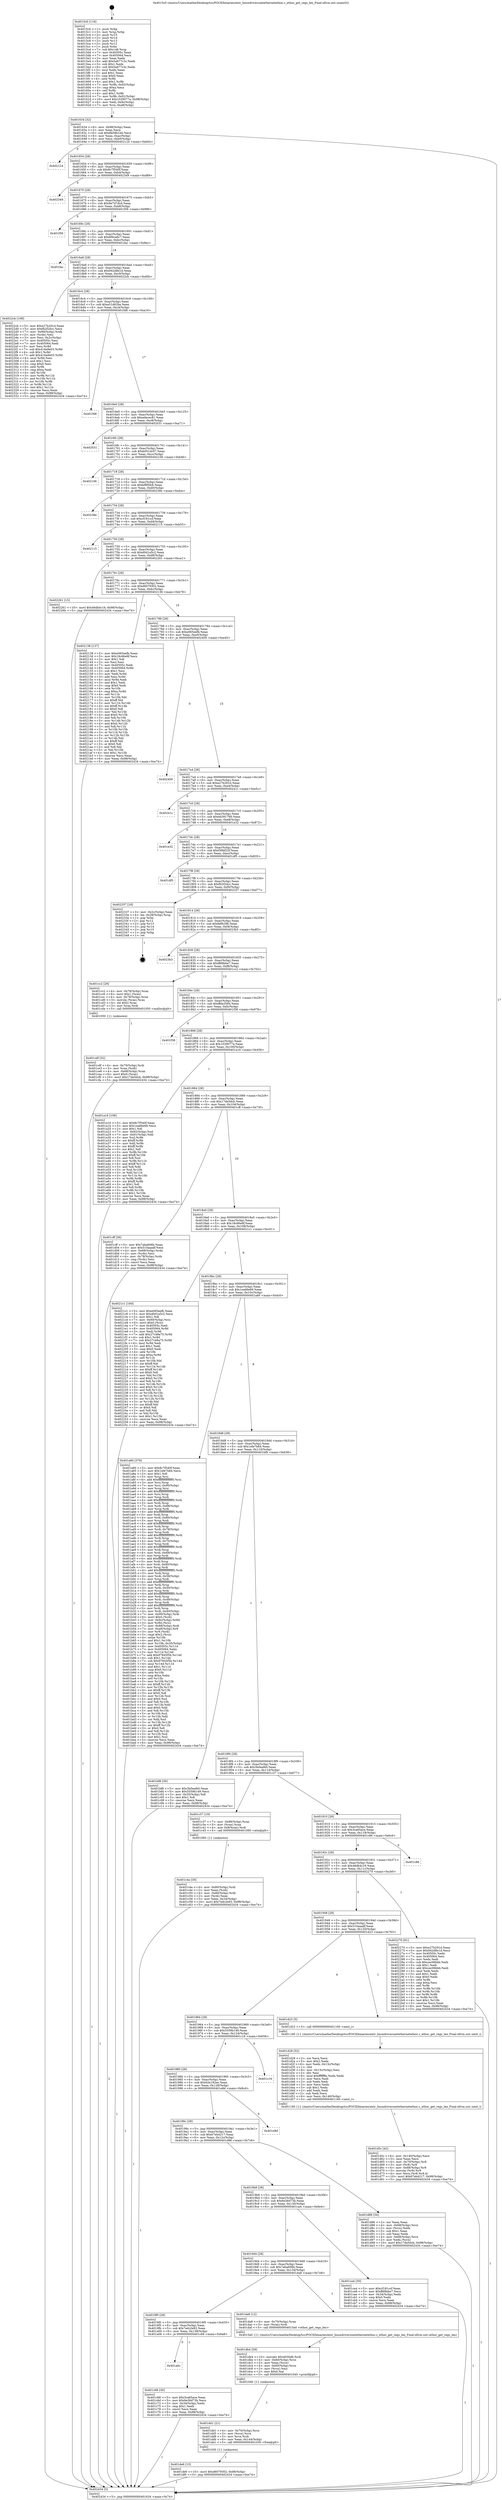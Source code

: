 digraph "0x4015c0" {
  label = "0x4015c0 (/mnt/c/Users/mathe/Desktop/tcc/POCII/binaries/extr_linuxdriversnetethernetethoc.c_ethoc_get_regs_len_Final-ollvm.out::main(0))"
  labelloc = "t"
  node[shape=record]

  Entry [label="",width=0.3,height=0.3,shape=circle,fillcolor=black,style=filled]
  "0x401634" [label="{
     0x401634 [32]\l
     | [instrs]\l
     &nbsp;&nbsp;0x401634 \<+6\>: mov -0x98(%rbp),%eax\l
     &nbsp;&nbsp;0x40163a \<+2\>: mov %eax,%ecx\l
     &nbsp;&nbsp;0x40163c \<+6\>: sub $0x8b58b1bb,%ecx\l
     &nbsp;&nbsp;0x401642 \<+6\>: mov %eax,-0xac(%rbp)\l
     &nbsp;&nbsp;0x401648 \<+6\>: mov %ecx,-0xb0(%rbp)\l
     &nbsp;&nbsp;0x40164e \<+6\>: je 0000000000402124 \<main+0xb64\>\l
  }"]
  "0x402124" [label="{
     0x402124\l
  }", style=dashed]
  "0x401654" [label="{
     0x401654 [28]\l
     | [instrs]\l
     &nbsp;&nbsp;0x401654 \<+5\>: jmp 0000000000401659 \<main+0x99\>\l
     &nbsp;&nbsp;0x401659 \<+6\>: mov -0xac(%rbp),%eax\l
     &nbsp;&nbsp;0x40165f \<+5\>: sub $0x8c7f540f,%eax\l
     &nbsp;&nbsp;0x401664 \<+6\>: mov %eax,-0xb4(%rbp)\l
     &nbsp;&nbsp;0x40166a \<+6\>: je 0000000000402349 \<main+0xd89\>\l
  }"]
  Exit [label="",width=0.3,height=0.3,shape=circle,fillcolor=black,style=filled,peripheries=2]
  "0x402349" [label="{
     0x402349\l
  }", style=dashed]
  "0x401670" [label="{
     0x401670 [28]\l
     | [instrs]\l
     &nbsp;&nbsp;0x401670 \<+5\>: jmp 0000000000401675 \<main+0xb5\>\l
     &nbsp;&nbsp;0x401675 \<+6\>: mov -0xac(%rbp),%eax\l
     &nbsp;&nbsp;0x40167b \<+5\>: sub $0x8e7d7dcd,%eax\l
     &nbsp;&nbsp;0x401680 \<+6\>: mov %eax,-0xb8(%rbp)\l
     &nbsp;&nbsp;0x401686 \<+6\>: je 0000000000401f56 \<main+0x996\>\l
  }"]
  "0x401de6" [label="{
     0x401de6 [15]\l
     | [instrs]\l
     &nbsp;&nbsp;0x401de6 \<+10\>: movl $0xd6079302,-0x98(%rbp)\l
     &nbsp;&nbsp;0x401df0 \<+5\>: jmp 0000000000402434 \<main+0xe74\>\l
  }"]
  "0x401f56" [label="{
     0x401f56\l
  }", style=dashed]
  "0x40168c" [label="{
     0x40168c [28]\l
     | [instrs]\l
     &nbsp;&nbsp;0x40168c \<+5\>: jmp 0000000000401691 \<main+0xd1\>\l
     &nbsp;&nbsp;0x401691 \<+6\>: mov -0xac(%rbp),%eax\l
     &nbsp;&nbsp;0x401697 \<+5\>: sub $0x8fdca6c7,%eax\l
     &nbsp;&nbsp;0x40169c \<+6\>: mov %eax,-0xbc(%rbp)\l
     &nbsp;&nbsp;0x4016a2 \<+6\>: je 0000000000401fac \<main+0x9ec\>\l
  }"]
  "0x401dd1" [label="{
     0x401dd1 [21]\l
     | [instrs]\l
     &nbsp;&nbsp;0x401dd1 \<+4\>: mov -0x70(%rbp),%rcx\l
     &nbsp;&nbsp;0x401dd5 \<+3\>: mov (%rcx),%rcx\l
     &nbsp;&nbsp;0x401dd8 \<+3\>: mov %rcx,%rdi\l
     &nbsp;&nbsp;0x401ddb \<+6\>: mov %eax,-0x144(%rbp)\l
     &nbsp;&nbsp;0x401de1 \<+5\>: call 0000000000401030 \<free@plt\>\l
     | [calls]\l
     &nbsp;&nbsp;0x401030 \{1\} (unknown)\l
  }"]
  "0x401fac" [label="{
     0x401fac\l
  }", style=dashed]
  "0x4016a8" [label="{
     0x4016a8 [28]\l
     | [instrs]\l
     &nbsp;&nbsp;0x4016a8 \<+5\>: jmp 00000000004016ad \<main+0xed\>\l
     &nbsp;&nbsp;0x4016ad \<+6\>: mov -0xac(%rbp),%eax\l
     &nbsp;&nbsp;0x4016b3 \<+5\>: sub $0x942d8e1d,%eax\l
     &nbsp;&nbsp;0x4016b8 \<+6\>: mov %eax,-0xc0(%rbp)\l
     &nbsp;&nbsp;0x4016be \<+6\>: je 00000000004022cb \<main+0xd0b\>\l
  }"]
  "0x401db4" [label="{
     0x401db4 [29]\l
     | [instrs]\l
     &nbsp;&nbsp;0x401db4 \<+10\>: movabs $0x4030d6,%rdi\l
     &nbsp;&nbsp;0x401dbe \<+4\>: mov -0x60(%rbp),%rcx\l
     &nbsp;&nbsp;0x401dc2 \<+2\>: mov %eax,(%rcx)\l
     &nbsp;&nbsp;0x401dc4 \<+4\>: mov -0x60(%rbp),%rcx\l
     &nbsp;&nbsp;0x401dc8 \<+2\>: mov (%rcx),%esi\l
     &nbsp;&nbsp;0x401dca \<+2\>: mov $0x0,%al\l
     &nbsp;&nbsp;0x401dcc \<+5\>: call 0000000000401040 \<printf@plt\>\l
     | [calls]\l
     &nbsp;&nbsp;0x401040 \{1\} (unknown)\l
  }"]
  "0x4022cb" [label="{
     0x4022cb [108]\l
     | [instrs]\l
     &nbsp;&nbsp;0x4022cb \<+5\>: mov $0xe27b291d,%eax\l
     &nbsp;&nbsp;0x4022d0 \<+5\>: mov $0xfb2f2dcc,%ecx\l
     &nbsp;&nbsp;0x4022d5 \<+7\>: mov -0x90(%rbp),%rdx\l
     &nbsp;&nbsp;0x4022dc \<+2\>: mov (%rdx),%esi\l
     &nbsp;&nbsp;0x4022de \<+3\>: mov %esi,-0x2c(%rbp)\l
     &nbsp;&nbsp;0x4022e1 \<+7\>: mov 0x40505c,%esi\l
     &nbsp;&nbsp;0x4022e8 \<+7\>: mov 0x405064,%edi\l
     &nbsp;&nbsp;0x4022ef \<+3\>: mov %esi,%r8d\l
     &nbsp;&nbsp;0x4022f2 \<+7\>: sub $0x416a9e03,%r8d\l
     &nbsp;&nbsp;0x4022f9 \<+4\>: sub $0x1,%r8d\l
     &nbsp;&nbsp;0x4022fd \<+7\>: add $0x416a9e03,%r8d\l
     &nbsp;&nbsp;0x402304 \<+4\>: imul %r8d,%esi\l
     &nbsp;&nbsp;0x402308 \<+3\>: and $0x1,%esi\l
     &nbsp;&nbsp;0x40230b \<+3\>: cmp $0x0,%esi\l
     &nbsp;&nbsp;0x40230e \<+4\>: sete %r9b\l
     &nbsp;&nbsp;0x402312 \<+3\>: cmp $0xa,%edi\l
     &nbsp;&nbsp;0x402315 \<+4\>: setl %r10b\l
     &nbsp;&nbsp;0x402319 \<+3\>: mov %r9b,%r11b\l
     &nbsp;&nbsp;0x40231c \<+3\>: and %r10b,%r11b\l
     &nbsp;&nbsp;0x40231f \<+3\>: xor %r10b,%r9b\l
     &nbsp;&nbsp;0x402322 \<+3\>: or %r9b,%r11b\l
     &nbsp;&nbsp;0x402325 \<+4\>: test $0x1,%r11b\l
     &nbsp;&nbsp;0x402329 \<+3\>: cmovne %ecx,%eax\l
     &nbsp;&nbsp;0x40232c \<+6\>: mov %eax,-0x98(%rbp)\l
     &nbsp;&nbsp;0x402332 \<+5\>: jmp 0000000000402434 \<main+0xe74\>\l
  }"]
  "0x4016c4" [label="{
     0x4016c4 [28]\l
     | [instrs]\l
     &nbsp;&nbsp;0x4016c4 \<+5\>: jmp 00000000004016c9 \<main+0x109\>\l
     &nbsp;&nbsp;0x4016c9 \<+6\>: mov -0xac(%rbp),%eax\l
     &nbsp;&nbsp;0x4016cf \<+5\>: sub $0xa51d62ba,%eax\l
     &nbsp;&nbsp;0x4016d4 \<+6\>: mov %eax,-0xc4(%rbp)\l
     &nbsp;&nbsp;0x4016da \<+6\>: je 0000000000401fd6 \<main+0xa16\>\l
  }"]
  "0x401d5c" [label="{
     0x401d5c [42]\l
     | [instrs]\l
     &nbsp;&nbsp;0x401d5c \<+6\>: mov -0x140(%rbp),%ecx\l
     &nbsp;&nbsp;0x401d62 \<+3\>: imul %eax,%ecx\l
     &nbsp;&nbsp;0x401d65 \<+4\>: mov -0x70(%rbp),%r8\l
     &nbsp;&nbsp;0x401d69 \<+3\>: mov (%r8),%r8\l
     &nbsp;&nbsp;0x401d6c \<+4\>: mov -0x68(%rbp),%r9\l
     &nbsp;&nbsp;0x401d70 \<+3\>: movslq (%r9),%r9\l
     &nbsp;&nbsp;0x401d73 \<+4\>: mov %ecx,(%r8,%r9,4)\l
     &nbsp;&nbsp;0x401d77 \<+10\>: movl $0x67eb4217,-0x98(%rbp)\l
     &nbsp;&nbsp;0x401d81 \<+5\>: jmp 0000000000402434 \<main+0xe74\>\l
  }"]
  "0x401fd6" [label="{
     0x401fd6\l
  }", style=dashed]
  "0x4016e0" [label="{
     0x4016e0 [28]\l
     | [instrs]\l
     &nbsp;&nbsp;0x4016e0 \<+5\>: jmp 00000000004016e5 \<main+0x125\>\l
     &nbsp;&nbsp;0x4016e5 \<+6\>: mov -0xac(%rbp),%eax\l
     &nbsp;&nbsp;0x4016eb \<+5\>: sub $0xadecec81,%eax\l
     &nbsp;&nbsp;0x4016f0 \<+6\>: mov %eax,-0xc8(%rbp)\l
     &nbsp;&nbsp;0x4016f6 \<+6\>: je 0000000000402031 \<main+0xa71\>\l
  }"]
  "0x401d28" [label="{
     0x401d28 [52]\l
     | [instrs]\l
     &nbsp;&nbsp;0x401d28 \<+2\>: xor %ecx,%ecx\l
     &nbsp;&nbsp;0x401d2a \<+5\>: mov $0x2,%edx\l
     &nbsp;&nbsp;0x401d2f \<+6\>: mov %edx,-0x13c(%rbp)\l
     &nbsp;&nbsp;0x401d35 \<+1\>: cltd\l
     &nbsp;&nbsp;0x401d36 \<+6\>: mov -0x13c(%rbp),%esi\l
     &nbsp;&nbsp;0x401d3c \<+2\>: idiv %esi\l
     &nbsp;&nbsp;0x401d3e \<+6\>: imul $0xfffffffe,%edx,%edx\l
     &nbsp;&nbsp;0x401d44 \<+2\>: mov %ecx,%edi\l
     &nbsp;&nbsp;0x401d46 \<+2\>: sub %edx,%edi\l
     &nbsp;&nbsp;0x401d48 \<+2\>: mov %ecx,%edx\l
     &nbsp;&nbsp;0x401d4a \<+3\>: sub $0x1,%edx\l
     &nbsp;&nbsp;0x401d4d \<+2\>: add %edx,%edi\l
     &nbsp;&nbsp;0x401d4f \<+2\>: sub %edi,%ecx\l
     &nbsp;&nbsp;0x401d51 \<+6\>: mov %ecx,-0x140(%rbp)\l
     &nbsp;&nbsp;0x401d57 \<+5\>: call 0000000000401160 \<next_i\>\l
     | [calls]\l
     &nbsp;&nbsp;0x401160 \{1\} (/mnt/c/Users/mathe/Desktop/tcc/POCII/binaries/extr_linuxdriversnetethernetethoc.c_ethoc_get_regs_len_Final-ollvm.out::next_i)\l
  }"]
  "0x402031" [label="{
     0x402031\l
  }", style=dashed]
  "0x4016fc" [label="{
     0x4016fc [28]\l
     | [instrs]\l
     &nbsp;&nbsp;0x4016fc \<+5\>: jmp 0000000000401701 \<main+0x141\>\l
     &nbsp;&nbsp;0x401701 \<+6\>: mov -0xac(%rbp),%eax\l
     &nbsp;&nbsp;0x401707 \<+5\>: sub $0xb051dc07,%eax\l
     &nbsp;&nbsp;0x40170c \<+6\>: mov %eax,-0xcc(%rbp)\l
     &nbsp;&nbsp;0x401712 \<+6\>: je 0000000000402106 \<main+0xb46\>\l
  }"]
  "0x401cdf" [label="{
     0x401cdf [32]\l
     | [instrs]\l
     &nbsp;&nbsp;0x401cdf \<+4\>: mov -0x70(%rbp),%rdi\l
     &nbsp;&nbsp;0x401ce3 \<+3\>: mov %rax,(%rdi)\l
     &nbsp;&nbsp;0x401ce6 \<+4\>: mov -0x68(%rbp),%rax\l
     &nbsp;&nbsp;0x401cea \<+6\>: movl $0x0,(%rax)\l
     &nbsp;&nbsp;0x401cf0 \<+10\>: movl $0x17de5dcb,-0x98(%rbp)\l
     &nbsp;&nbsp;0x401cfa \<+5\>: jmp 0000000000402434 \<main+0xe74\>\l
  }"]
  "0x402106" [label="{
     0x402106\l
  }", style=dashed]
  "0x401718" [label="{
     0x401718 [28]\l
     | [instrs]\l
     &nbsp;&nbsp;0x401718 \<+5\>: jmp 000000000040171d \<main+0x15d\>\l
     &nbsp;&nbsp;0x40171d \<+6\>: mov -0xac(%rbp),%eax\l
     &nbsp;&nbsp;0x401723 \<+5\>: sub $0xbf8f5fc6,%eax\l
     &nbsp;&nbsp;0x401728 \<+6\>: mov %eax,-0xd0(%rbp)\l
     &nbsp;&nbsp;0x40172e \<+6\>: je 000000000040238e \<main+0xdce\>\l
  }"]
  "0x401a0c" [label="{
     0x401a0c\l
  }", style=dashed]
  "0x40238e" [label="{
     0x40238e\l
  }", style=dashed]
  "0x401734" [label="{
     0x401734 [28]\l
     | [instrs]\l
     &nbsp;&nbsp;0x401734 \<+5\>: jmp 0000000000401739 \<main+0x179\>\l
     &nbsp;&nbsp;0x401739 \<+6\>: mov -0xac(%rbp),%eax\l
     &nbsp;&nbsp;0x40173f \<+5\>: sub $0xcf181ccf,%eax\l
     &nbsp;&nbsp;0x401744 \<+6\>: mov %eax,-0xd4(%rbp)\l
     &nbsp;&nbsp;0x40174a \<+6\>: je 0000000000402115 \<main+0xb55\>\l
  }"]
  "0x401c68" [label="{
     0x401c68 [30]\l
     | [instrs]\l
     &nbsp;&nbsp;0x401c68 \<+5\>: mov $0x3ca65ace,%eax\l
     &nbsp;&nbsp;0x401c6d \<+5\>: mov $0x6e36d73b,%ecx\l
     &nbsp;&nbsp;0x401c72 \<+3\>: mov -0x34(%rbp),%edx\l
     &nbsp;&nbsp;0x401c75 \<+3\>: cmp $0x1,%edx\l
     &nbsp;&nbsp;0x401c78 \<+3\>: cmovl %ecx,%eax\l
     &nbsp;&nbsp;0x401c7b \<+6\>: mov %eax,-0x98(%rbp)\l
     &nbsp;&nbsp;0x401c81 \<+5\>: jmp 0000000000402434 \<main+0xe74\>\l
  }"]
  "0x402115" [label="{
     0x402115\l
  }", style=dashed]
  "0x401750" [label="{
     0x401750 [28]\l
     | [instrs]\l
     &nbsp;&nbsp;0x401750 \<+5\>: jmp 0000000000401755 \<main+0x195\>\l
     &nbsp;&nbsp;0x401755 \<+6\>: mov -0xac(%rbp),%eax\l
     &nbsp;&nbsp;0x40175b \<+5\>: sub $0xd0d1a5c2,%eax\l
     &nbsp;&nbsp;0x401760 \<+6\>: mov %eax,-0xd8(%rbp)\l
     &nbsp;&nbsp;0x401766 \<+6\>: je 0000000000402261 \<main+0xca1\>\l
  }"]
  "0x4019f0" [label="{
     0x4019f0 [28]\l
     | [instrs]\l
     &nbsp;&nbsp;0x4019f0 \<+5\>: jmp 00000000004019f5 \<main+0x435\>\l
     &nbsp;&nbsp;0x4019f5 \<+6\>: mov -0xac(%rbp),%eax\l
     &nbsp;&nbsp;0x4019fb \<+5\>: sub $0x7edc2e93,%eax\l
     &nbsp;&nbsp;0x401a00 \<+6\>: mov %eax,-0x138(%rbp)\l
     &nbsp;&nbsp;0x401a06 \<+6\>: je 0000000000401c68 \<main+0x6a8\>\l
  }"]
  "0x402261" [label="{
     0x402261 [15]\l
     | [instrs]\l
     &nbsp;&nbsp;0x402261 \<+10\>: movl $0x46db4c16,-0x98(%rbp)\l
     &nbsp;&nbsp;0x40226b \<+5\>: jmp 0000000000402434 \<main+0xe74\>\l
  }"]
  "0x40176c" [label="{
     0x40176c [28]\l
     | [instrs]\l
     &nbsp;&nbsp;0x40176c \<+5\>: jmp 0000000000401771 \<main+0x1b1\>\l
     &nbsp;&nbsp;0x401771 \<+6\>: mov -0xac(%rbp),%eax\l
     &nbsp;&nbsp;0x401777 \<+5\>: sub $0xd6079302,%eax\l
     &nbsp;&nbsp;0x40177c \<+6\>: mov %eax,-0xdc(%rbp)\l
     &nbsp;&nbsp;0x401782 \<+6\>: je 0000000000402138 \<main+0xb78\>\l
  }"]
  "0x401da8" [label="{
     0x401da8 [12]\l
     | [instrs]\l
     &nbsp;&nbsp;0x401da8 \<+4\>: mov -0x70(%rbp),%rax\l
     &nbsp;&nbsp;0x401dac \<+3\>: mov (%rax),%rdi\l
     &nbsp;&nbsp;0x401daf \<+5\>: call 00000000004015a0 \<ethoc_get_regs_len\>\l
     | [calls]\l
     &nbsp;&nbsp;0x4015a0 \{1\} (/mnt/c/Users/mathe/Desktop/tcc/POCII/binaries/extr_linuxdriversnetethernetethoc.c_ethoc_get_regs_len_Final-ollvm.out::ethoc_get_regs_len)\l
  }"]
  "0x402138" [label="{
     0x402138 [137]\l
     | [instrs]\l
     &nbsp;&nbsp;0x402138 \<+5\>: mov $0xe065eefb,%eax\l
     &nbsp;&nbsp;0x40213d \<+5\>: mov $0x18c66e9f,%ecx\l
     &nbsp;&nbsp;0x402142 \<+2\>: mov $0x1,%dl\l
     &nbsp;&nbsp;0x402144 \<+2\>: xor %esi,%esi\l
     &nbsp;&nbsp;0x402146 \<+7\>: mov 0x40505c,%edi\l
     &nbsp;&nbsp;0x40214d \<+8\>: mov 0x405064,%r8d\l
     &nbsp;&nbsp;0x402155 \<+3\>: sub $0x1,%esi\l
     &nbsp;&nbsp;0x402158 \<+3\>: mov %edi,%r9d\l
     &nbsp;&nbsp;0x40215b \<+3\>: add %esi,%r9d\l
     &nbsp;&nbsp;0x40215e \<+4\>: imul %r9d,%edi\l
     &nbsp;&nbsp;0x402162 \<+3\>: and $0x1,%edi\l
     &nbsp;&nbsp;0x402165 \<+3\>: cmp $0x0,%edi\l
     &nbsp;&nbsp;0x402168 \<+4\>: sete %r10b\l
     &nbsp;&nbsp;0x40216c \<+4\>: cmp $0xa,%r8d\l
     &nbsp;&nbsp;0x402170 \<+4\>: setl %r11b\l
     &nbsp;&nbsp;0x402174 \<+3\>: mov %r10b,%bl\l
     &nbsp;&nbsp;0x402177 \<+3\>: xor $0xff,%bl\l
     &nbsp;&nbsp;0x40217a \<+3\>: mov %r11b,%r14b\l
     &nbsp;&nbsp;0x40217d \<+4\>: xor $0xff,%r14b\l
     &nbsp;&nbsp;0x402181 \<+3\>: xor $0x0,%dl\l
     &nbsp;&nbsp;0x402184 \<+3\>: mov %bl,%r15b\l
     &nbsp;&nbsp;0x402187 \<+4\>: and $0x0,%r15b\l
     &nbsp;&nbsp;0x40218b \<+3\>: and %dl,%r10b\l
     &nbsp;&nbsp;0x40218e \<+3\>: mov %r14b,%r12b\l
     &nbsp;&nbsp;0x402191 \<+4\>: and $0x0,%r12b\l
     &nbsp;&nbsp;0x402195 \<+3\>: and %dl,%r11b\l
     &nbsp;&nbsp;0x402198 \<+3\>: or %r10b,%r15b\l
     &nbsp;&nbsp;0x40219b \<+3\>: or %r11b,%r12b\l
     &nbsp;&nbsp;0x40219e \<+3\>: xor %r12b,%r15b\l
     &nbsp;&nbsp;0x4021a1 \<+3\>: or %r14b,%bl\l
     &nbsp;&nbsp;0x4021a4 \<+3\>: xor $0xff,%bl\l
     &nbsp;&nbsp;0x4021a7 \<+3\>: or $0x0,%dl\l
     &nbsp;&nbsp;0x4021aa \<+2\>: and %dl,%bl\l
     &nbsp;&nbsp;0x4021ac \<+3\>: or %bl,%r15b\l
     &nbsp;&nbsp;0x4021af \<+4\>: test $0x1,%r15b\l
     &nbsp;&nbsp;0x4021b3 \<+3\>: cmovne %ecx,%eax\l
     &nbsp;&nbsp;0x4021b6 \<+6\>: mov %eax,-0x98(%rbp)\l
     &nbsp;&nbsp;0x4021bc \<+5\>: jmp 0000000000402434 \<main+0xe74\>\l
  }"]
  "0x401788" [label="{
     0x401788 [28]\l
     | [instrs]\l
     &nbsp;&nbsp;0x401788 \<+5\>: jmp 000000000040178d \<main+0x1cd\>\l
     &nbsp;&nbsp;0x40178d \<+6\>: mov -0xac(%rbp),%eax\l
     &nbsp;&nbsp;0x401793 \<+5\>: sub $0xe065eefb,%eax\l
     &nbsp;&nbsp;0x401798 \<+6\>: mov %eax,-0xe0(%rbp)\l
     &nbsp;&nbsp;0x40179e \<+6\>: je 0000000000402400 \<main+0xe40\>\l
  }"]
  "0x4019d4" [label="{
     0x4019d4 [28]\l
     | [instrs]\l
     &nbsp;&nbsp;0x4019d4 \<+5\>: jmp 00000000004019d9 \<main+0x419\>\l
     &nbsp;&nbsp;0x4019d9 \<+6\>: mov -0xac(%rbp),%eax\l
     &nbsp;&nbsp;0x4019df \<+5\>: sub $0x7aba606b,%eax\l
     &nbsp;&nbsp;0x4019e4 \<+6\>: mov %eax,-0x134(%rbp)\l
     &nbsp;&nbsp;0x4019ea \<+6\>: je 0000000000401da8 \<main+0x7e8\>\l
  }"]
  "0x402400" [label="{
     0x402400\l
  }", style=dashed]
  "0x4017a4" [label="{
     0x4017a4 [28]\l
     | [instrs]\l
     &nbsp;&nbsp;0x4017a4 \<+5\>: jmp 00000000004017a9 \<main+0x1e9\>\l
     &nbsp;&nbsp;0x4017a9 \<+6\>: mov -0xac(%rbp),%eax\l
     &nbsp;&nbsp;0x4017af \<+5\>: sub $0xe27b291d,%eax\l
     &nbsp;&nbsp;0x4017b4 \<+6\>: mov %eax,-0xe4(%rbp)\l
     &nbsp;&nbsp;0x4017ba \<+6\>: je 000000000040241c \<main+0xe5c\>\l
  }"]
  "0x401ca4" [label="{
     0x401ca4 [30]\l
     | [instrs]\l
     &nbsp;&nbsp;0x401ca4 \<+5\>: mov $0xcf181ccf,%eax\l
     &nbsp;&nbsp;0x401ca9 \<+5\>: mov $0xffd9bbe7,%ecx\l
     &nbsp;&nbsp;0x401cae \<+3\>: mov -0x34(%rbp),%edx\l
     &nbsp;&nbsp;0x401cb1 \<+3\>: cmp $0x0,%edx\l
     &nbsp;&nbsp;0x401cb4 \<+3\>: cmove %ecx,%eax\l
     &nbsp;&nbsp;0x401cb7 \<+6\>: mov %eax,-0x98(%rbp)\l
     &nbsp;&nbsp;0x401cbd \<+5\>: jmp 0000000000402434 \<main+0xe74\>\l
  }"]
  "0x40241c" [label="{
     0x40241c\l
  }", style=dashed]
  "0x4017c0" [label="{
     0x4017c0 [28]\l
     | [instrs]\l
     &nbsp;&nbsp;0x4017c0 \<+5\>: jmp 00000000004017c5 \<main+0x205\>\l
     &nbsp;&nbsp;0x4017c5 \<+6\>: mov -0xac(%rbp),%eax\l
     &nbsp;&nbsp;0x4017cb \<+5\>: sub $0xeb391769,%eax\l
     &nbsp;&nbsp;0x4017d0 \<+6\>: mov %eax,-0xe8(%rbp)\l
     &nbsp;&nbsp;0x4017d6 \<+6\>: je 0000000000401e32 \<main+0x872\>\l
  }"]
  "0x4019b8" [label="{
     0x4019b8 [28]\l
     | [instrs]\l
     &nbsp;&nbsp;0x4019b8 \<+5\>: jmp 00000000004019bd \<main+0x3fd\>\l
     &nbsp;&nbsp;0x4019bd \<+6\>: mov -0xac(%rbp),%eax\l
     &nbsp;&nbsp;0x4019c3 \<+5\>: sub $0x6e36d73b,%eax\l
     &nbsp;&nbsp;0x4019c8 \<+6\>: mov %eax,-0x130(%rbp)\l
     &nbsp;&nbsp;0x4019ce \<+6\>: je 0000000000401ca4 \<main+0x6e4\>\l
  }"]
  "0x401e32" [label="{
     0x401e32\l
  }", style=dashed]
  "0x4017dc" [label="{
     0x4017dc [28]\l
     | [instrs]\l
     &nbsp;&nbsp;0x4017dc \<+5\>: jmp 00000000004017e1 \<main+0x221\>\l
     &nbsp;&nbsp;0x4017e1 \<+6\>: mov -0xac(%rbp),%eax\l
     &nbsp;&nbsp;0x4017e7 \<+5\>: sub $0xf39bf22f,%eax\l
     &nbsp;&nbsp;0x4017ec \<+6\>: mov %eax,-0xec(%rbp)\l
     &nbsp;&nbsp;0x4017f2 \<+6\>: je 0000000000401df5 \<main+0x835\>\l
  }"]
  "0x401d86" [label="{
     0x401d86 [34]\l
     | [instrs]\l
     &nbsp;&nbsp;0x401d86 \<+2\>: xor %eax,%eax\l
     &nbsp;&nbsp;0x401d88 \<+4\>: mov -0x68(%rbp),%rcx\l
     &nbsp;&nbsp;0x401d8c \<+2\>: mov (%rcx),%edx\l
     &nbsp;&nbsp;0x401d8e \<+3\>: sub $0x1,%eax\l
     &nbsp;&nbsp;0x401d91 \<+2\>: sub %eax,%edx\l
     &nbsp;&nbsp;0x401d93 \<+4\>: mov -0x68(%rbp),%rcx\l
     &nbsp;&nbsp;0x401d97 \<+2\>: mov %edx,(%rcx)\l
     &nbsp;&nbsp;0x401d99 \<+10\>: movl $0x17de5dcb,-0x98(%rbp)\l
     &nbsp;&nbsp;0x401da3 \<+5\>: jmp 0000000000402434 \<main+0xe74\>\l
  }"]
  "0x401df5" [label="{
     0x401df5\l
  }", style=dashed]
  "0x4017f8" [label="{
     0x4017f8 [28]\l
     | [instrs]\l
     &nbsp;&nbsp;0x4017f8 \<+5\>: jmp 00000000004017fd \<main+0x23d\>\l
     &nbsp;&nbsp;0x4017fd \<+6\>: mov -0xac(%rbp),%eax\l
     &nbsp;&nbsp;0x401803 \<+5\>: sub $0xfb2f2dcc,%eax\l
     &nbsp;&nbsp;0x401808 \<+6\>: mov %eax,-0xf0(%rbp)\l
     &nbsp;&nbsp;0x40180e \<+6\>: je 0000000000402337 \<main+0xd77\>\l
  }"]
  "0x40199c" [label="{
     0x40199c [28]\l
     | [instrs]\l
     &nbsp;&nbsp;0x40199c \<+5\>: jmp 00000000004019a1 \<main+0x3e1\>\l
     &nbsp;&nbsp;0x4019a1 \<+6\>: mov -0xac(%rbp),%eax\l
     &nbsp;&nbsp;0x4019a7 \<+5\>: sub $0x67eb4217,%eax\l
     &nbsp;&nbsp;0x4019ac \<+6\>: mov %eax,-0x12c(%rbp)\l
     &nbsp;&nbsp;0x4019b2 \<+6\>: je 0000000000401d86 \<main+0x7c6\>\l
  }"]
  "0x402337" [label="{
     0x402337 [18]\l
     | [instrs]\l
     &nbsp;&nbsp;0x402337 \<+3\>: mov -0x2c(%rbp),%eax\l
     &nbsp;&nbsp;0x40233a \<+4\>: lea -0x28(%rbp),%rsp\l
     &nbsp;&nbsp;0x40233e \<+1\>: pop %rbx\l
     &nbsp;&nbsp;0x40233f \<+2\>: pop %r12\l
     &nbsp;&nbsp;0x402341 \<+2\>: pop %r13\l
     &nbsp;&nbsp;0x402343 \<+2\>: pop %r14\l
     &nbsp;&nbsp;0x402345 \<+2\>: pop %r15\l
     &nbsp;&nbsp;0x402347 \<+1\>: pop %rbp\l
     &nbsp;&nbsp;0x402348 \<+1\>: ret\l
  }"]
  "0x401814" [label="{
     0x401814 [28]\l
     | [instrs]\l
     &nbsp;&nbsp;0x401814 \<+5\>: jmp 0000000000401819 \<main+0x259\>\l
     &nbsp;&nbsp;0x401819 \<+6\>: mov -0xac(%rbp),%eax\l
     &nbsp;&nbsp;0x40181f \<+5\>: sub $0xfe8fc5fb,%eax\l
     &nbsp;&nbsp;0x401824 \<+6\>: mov %eax,-0xf4(%rbp)\l
     &nbsp;&nbsp;0x40182a \<+6\>: je 00000000004023b3 \<main+0xdf3\>\l
  }"]
  "0x401e8d" [label="{
     0x401e8d\l
  }", style=dashed]
  "0x4023b3" [label="{
     0x4023b3\l
  }", style=dashed]
  "0x401830" [label="{
     0x401830 [28]\l
     | [instrs]\l
     &nbsp;&nbsp;0x401830 \<+5\>: jmp 0000000000401835 \<main+0x275\>\l
     &nbsp;&nbsp;0x401835 \<+6\>: mov -0xac(%rbp),%eax\l
     &nbsp;&nbsp;0x40183b \<+5\>: sub $0xffd9bbe7,%eax\l
     &nbsp;&nbsp;0x401840 \<+6\>: mov %eax,-0xf8(%rbp)\l
     &nbsp;&nbsp;0x401846 \<+6\>: je 0000000000401cc2 \<main+0x702\>\l
  }"]
  "0x401980" [label="{
     0x401980 [28]\l
     | [instrs]\l
     &nbsp;&nbsp;0x401980 \<+5\>: jmp 0000000000401985 \<main+0x3c5\>\l
     &nbsp;&nbsp;0x401985 \<+6\>: mov -0xac(%rbp),%eax\l
     &nbsp;&nbsp;0x40198b \<+5\>: sub $0x62e182ee,%eax\l
     &nbsp;&nbsp;0x401990 \<+6\>: mov %eax,-0x128(%rbp)\l
     &nbsp;&nbsp;0x401996 \<+6\>: je 0000000000401e8d \<main+0x8cd\>\l
  }"]
  "0x401cc2" [label="{
     0x401cc2 [29]\l
     | [instrs]\l
     &nbsp;&nbsp;0x401cc2 \<+4\>: mov -0x78(%rbp),%rax\l
     &nbsp;&nbsp;0x401cc6 \<+6\>: movl $0x1,(%rax)\l
     &nbsp;&nbsp;0x401ccc \<+4\>: mov -0x78(%rbp),%rax\l
     &nbsp;&nbsp;0x401cd0 \<+3\>: movslq (%rax),%rax\l
     &nbsp;&nbsp;0x401cd3 \<+4\>: shl $0x2,%rax\l
     &nbsp;&nbsp;0x401cd7 \<+3\>: mov %rax,%rdi\l
     &nbsp;&nbsp;0x401cda \<+5\>: call 0000000000401050 \<malloc@plt\>\l
     | [calls]\l
     &nbsp;&nbsp;0x401050 \{1\} (unknown)\l
  }"]
  "0x40184c" [label="{
     0x40184c [28]\l
     | [instrs]\l
     &nbsp;&nbsp;0x40184c \<+5\>: jmp 0000000000401851 \<main+0x291\>\l
     &nbsp;&nbsp;0x401851 \<+6\>: mov -0xac(%rbp),%eax\l
     &nbsp;&nbsp;0x401857 \<+5\>: sub $0xffda3584,%eax\l
     &nbsp;&nbsp;0x40185c \<+6\>: mov %eax,-0xfc(%rbp)\l
     &nbsp;&nbsp;0x401862 \<+6\>: je 0000000000401f38 \<main+0x978\>\l
  }"]
  "0x401c16" [label="{
     0x401c16\l
  }", style=dashed]
  "0x401f38" [label="{
     0x401f38\l
  }", style=dashed]
  "0x401868" [label="{
     0x401868 [28]\l
     | [instrs]\l
     &nbsp;&nbsp;0x401868 \<+5\>: jmp 000000000040186d \<main+0x2ad\>\l
     &nbsp;&nbsp;0x40186d \<+6\>: mov -0xac(%rbp),%eax\l
     &nbsp;&nbsp;0x401873 \<+5\>: sub $0x1029077a,%eax\l
     &nbsp;&nbsp;0x401878 \<+6\>: mov %eax,-0x100(%rbp)\l
     &nbsp;&nbsp;0x40187e \<+6\>: je 0000000000401a16 \<main+0x456\>\l
  }"]
  "0x401964" [label="{
     0x401964 [28]\l
     | [instrs]\l
     &nbsp;&nbsp;0x401964 \<+5\>: jmp 0000000000401969 \<main+0x3a9\>\l
     &nbsp;&nbsp;0x401969 \<+6\>: mov -0xac(%rbp),%eax\l
     &nbsp;&nbsp;0x40196f \<+5\>: sub $0x5559b149,%eax\l
     &nbsp;&nbsp;0x401974 \<+6\>: mov %eax,-0x124(%rbp)\l
     &nbsp;&nbsp;0x40197a \<+6\>: je 0000000000401c16 \<main+0x656\>\l
  }"]
  "0x401a16" [label="{
     0x401a16 [106]\l
     | [instrs]\l
     &nbsp;&nbsp;0x401a16 \<+5\>: mov $0x8c7f540f,%eax\l
     &nbsp;&nbsp;0x401a1b \<+5\>: mov $0x1ea66e69,%ecx\l
     &nbsp;&nbsp;0x401a20 \<+2\>: mov $0x1,%dl\l
     &nbsp;&nbsp;0x401a22 \<+7\>: mov -0x92(%rbp),%sil\l
     &nbsp;&nbsp;0x401a29 \<+7\>: mov -0x91(%rbp),%dil\l
     &nbsp;&nbsp;0x401a30 \<+3\>: mov %sil,%r8b\l
     &nbsp;&nbsp;0x401a33 \<+4\>: xor $0xff,%r8b\l
     &nbsp;&nbsp;0x401a37 \<+3\>: mov %dil,%r9b\l
     &nbsp;&nbsp;0x401a3a \<+4\>: xor $0xff,%r9b\l
     &nbsp;&nbsp;0x401a3e \<+3\>: xor $0x1,%dl\l
     &nbsp;&nbsp;0x401a41 \<+3\>: mov %r8b,%r10b\l
     &nbsp;&nbsp;0x401a44 \<+4\>: and $0xff,%r10b\l
     &nbsp;&nbsp;0x401a48 \<+3\>: and %dl,%sil\l
     &nbsp;&nbsp;0x401a4b \<+3\>: mov %r9b,%r11b\l
     &nbsp;&nbsp;0x401a4e \<+4\>: and $0xff,%r11b\l
     &nbsp;&nbsp;0x401a52 \<+3\>: and %dl,%dil\l
     &nbsp;&nbsp;0x401a55 \<+3\>: or %sil,%r10b\l
     &nbsp;&nbsp;0x401a58 \<+3\>: or %dil,%r11b\l
     &nbsp;&nbsp;0x401a5b \<+3\>: xor %r11b,%r10b\l
     &nbsp;&nbsp;0x401a5e \<+3\>: or %r9b,%r8b\l
     &nbsp;&nbsp;0x401a61 \<+4\>: xor $0xff,%r8b\l
     &nbsp;&nbsp;0x401a65 \<+3\>: or $0x1,%dl\l
     &nbsp;&nbsp;0x401a68 \<+3\>: and %dl,%r8b\l
     &nbsp;&nbsp;0x401a6b \<+3\>: or %r8b,%r10b\l
     &nbsp;&nbsp;0x401a6e \<+4\>: test $0x1,%r10b\l
     &nbsp;&nbsp;0x401a72 \<+3\>: cmovne %ecx,%eax\l
     &nbsp;&nbsp;0x401a75 \<+6\>: mov %eax,-0x98(%rbp)\l
     &nbsp;&nbsp;0x401a7b \<+5\>: jmp 0000000000402434 \<main+0xe74\>\l
  }"]
  "0x401884" [label="{
     0x401884 [28]\l
     | [instrs]\l
     &nbsp;&nbsp;0x401884 \<+5\>: jmp 0000000000401889 \<main+0x2c9\>\l
     &nbsp;&nbsp;0x401889 \<+6\>: mov -0xac(%rbp),%eax\l
     &nbsp;&nbsp;0x40188f \<+5\>: sub $0x17de5dcb,%eax\l
     &nbsp;&nbsp;0x401894 \<+6\>: mov %eax,-0x104(%rbp)\l
     &nbsp;&nbsp;0x40189a \<+6\>: je 0000000000401cff \<main+0x73f\>\l
  }"]
  "0x402434" [label="{
     0x402434 [5]\l
     | [instrs]\l
     &nbsp;&nbsp;0x402434 \<+5\>: jmp 0000000000401634 \<main+0x74\>\l
  }"]
  "0x4015c0" [label="{
     0x4015c0 [116]\l
     | [instrs]\l
     &nbsp;&nbsp;0x4015c0 \<+1\>: push %rbp\l
     &nbsp;&nbsp;0x4015c1 \<+3\>: mov %rsp,%rbp\l
     &nbsp;&nbsp;0x4015c4 \<+2\>: push %r15\l
     &nbsp;&nbsp;0x4015c6 \<+2\>: push %r14\l
     &nbsp;&nbsp;0x4015c8 \<+2\>: push %r13\l
     &nbsp;&nbsp;0x4015ca \<+2\>: push %r12\l
     &nbsp;&nbsp;0x4015cc \<+1\>: push %rbx\l
     &nbsp;&nbsp;0x4015cd \<+7\>: sub $0x148,%rsp\l
     &nbsp;&nbsp;0x4015d4 \<+7\>: mov 0x40505c,%eax\l
     &nbsp;&nbsp;0x4015db \<+7\>: mov 0x405064,%ecx\l
     &nbsp;&nbsp;0x4015e2 \<+2\>: mov %eax,%edx\l
     &nbsp;&nbsp;0x4015e4 \<+6\>: add $0x5a677c3c,%edx\l
     &nbsp;&nbsp;0x4015ea \<+3\>: sub $0x1,%edx\l
     &nbsp;&nbsp;0x4015ed \<+6\>: sub $0x5a677c3c,%edx\l
     &nbsp;&nbsp;0x4015f3 \<+3\>: imul %edx,%eax\l
     &nbsp;&nbsp;0x4015f6 \<+3\>: and $0x1,%eax\l
     &nbsp;&nbsp;0x4015f9 \<+3\>: cmp $0x0,%eax\l
     &nbsp;&nbsp;0x4015fc \<+4\>: sete %r8b\l
     &nbsp;&nbsp;0x401600 \<+4\>: and $0x1,%r8b\l
     &nbsp;&nbsp;0x401604 \<+7\>: mov %r8b,-0x92(%rbp)\l
     &nbsp;&nbsp;0x40160b \<+3\>: cmp $0xa,%ecx\l
     &nbsp;&nbsp;0x40160e \<+4\>: setl %r8b\l
     &nbsp;&nbsp;0x401612 \<+4\>: and $0x1,%r8b\l
     &nbsp;&nbsp;0x401616 \<+7\>: mov %r8b,-0x91(%rbp)\l
     &nbsp;&nbsp;0x40161d \<+10\>: movl $0x1029077a,-0x98(%rbp)\l
     &nbsp;&nbsp;0x401627 \<+6\>: mov %edi,-0x9c(%rbp)\l
     &nbsp;&nbsp;0x40162d \<+7\>: mov %rsi,-0xa8(%rbp)\l
  }"]
  "0x401d23" [label="{
     0x401d23 [5]\l
     | [instrs]\l
     &nbsp;&nbsp;0x401d23 \<+5\>: call 0000000000401160 \<next_i\>\l
     | [calls]\l
     &nbsp;&nbsp;0x401160 \{1\} (/mnt/c/Users/mathe/Desktop/tcc/POCII/binaries/extr_linuxdriversnetethernetethoc.c_ethoc_get_regs_len_Final-ollvm.out::next_i)\l
  }"]
  "0x401cff" [label="{
     0x401cff [36]\l
     | [instrs]\l
     &nbsp;&nbsp;0x401cff \<+5\>: mov $0x7aba606b,%eax\l
     &nbsp;&nbsp;0x401d04 \<+5\>: mov $0x510aaadf,%ecx\l
     &nbsp;&nbsp;0x401d09 \<+4\>: mov -0x68(%rbp),%rdx\l
     &nbsp;&nbsp;0x401d0d \<+2\>: mov (%rdx),%esi\l
     &nbsp;&nbsp;0x401d0f \<+4\>: mov -0x78(%rbp),%rdx\l
     &nbsp;&nbsp;0x401d13 \<+2\>: cmp (%rdx),%esi\l
     &nbsp;&nbsp;0x401d15 \<+3\>: cmovl %ecx,%eax\l
     &nbsp;&nbsp;0x401d18 \<+6\>: mov %eax,-0x98(%rbp)\l
     &nbsp;&nbsp;0x401d1e \<+5\>: jmp 0000000000402434 \<main+0xe74\>\l
  }"]
  "0x4018a0" [label="{
     0x4018a0 [28]\l
     | [instrs]\l
     &nbsp;&nbsp;0x4018a0 \<+5\>: jmp 00000000004018a5 \<main+0x2e5\>\l
     &nbsp;&nbsp;0x4018a5 \<+6\>: mov -0xac(%rbp),%eax\l
     &nbsp;&nbsp;0x4018ab \<+5\>: sub $0x18c66e9f,%eax\l
     &nbsp;&nbsp;0x4018b0 \<+6\>: mov %eax,-0x108(%rbp)\l
     &nbsp;&nbsp;0x4018b6 \<+6\>: je 00000000004021c1 \<main+0xc01\>\l
  }"]
  "0x401948" [label="{
     0x401948 [28]\l
     | [instrs]\l
     &nbsp;&nbsp;0x401948 \<+5\>: jmp 000000000040194d \<main+0x38d\>\l
     &nbsp;&nbsp;0x40194d \<+6\>: mov -0xac(%rbp),%eax\l
     &nbsp;&nbsp;0x401953 \<+5\>: sub $0x510aaadf,%eax\l
     &nbsp;&nbsp;0x401958 \<+6\>: mov %eax,-0x120(%rbp)\l
     &nbsp;&nbsp;0x40195e \<+6\>: je 0000000000401d23 \<main+0x763\>\l
  }"]
  "0x4021c1" [label="{
     0x4021c1 [160]\l
     | [instrs]\l
     &nbsp;&nbsp;0x4021c1 \<+5\>: mov $0xe065eefb,%eax\l
     &nbsp;&nbsp;0x4021c6 \<+5\>: mov $0xd0d1a5c2,%ecx\l
     &nbsp;&nbsp;0x4021cb \<+2\>: mov $0x1,%dl\l
     &nbsp;&nbsp;0x4021cd \<+7\>: mov -0x90(%rbp),%rsi\l
     &nbsp;&nbsp;0x4021d4 \<+6\>: movl $0x0,(%rsi)\l
     &nbsp;&nbsp;0x4021da \<+7\>: mov 0x40505c,%edi\l
     &nbsp;&nbsp;0x4021e1 \<+8\>: mov 0x405064,%r8d\l
     &nbsp;&nbsp;0x4021e9 \<+3\>: mov %edi,%r9d\l
     &nbsp;&nbsp;0x4021ec \<+7\>: add $0x27c48a75,%r9d\l
     &nbsp;&nbsp;0x4021f3 \<+4\>: sub $0x1,%r9d\l
     &nbsp;&nbsp;0x4021f7 \<+7\>: sub $0x27c48a75,%r9d\l
     &nbsp;&nbsp;0x4021fe \<+4\>: imul %r9d,%edi\l
     &nbsp;&nbsp;0x402202 \<+3\>: and $0x1,%edi\l
     &nbsp;&nbsp;0x402205 \<+3\>: cmp $0x0,%edi\l
     &nbsp;&nbsp;0x402208 \<+4\>: sete %r10b\l
     &nbsp;&nbsp;0x40220c \<+4\>: cmp $0xa,%r8d\l
     &nbsp;&nbsp;0x402210 \<+4\>: setl %r11b\l
     &nbsp;&nbsp;0x402214 \<+3\>: mov %r10b,%bl\l
     &nbsp;&nbsp;0x402217 \<+3\>: xor $0xff,%bl\l
     &nbsp;&nbsp;0x40221a \<+3\>: mov %r11b,%r14b\l
     &nbsp;&nbsp;0x40221d \<+4\>: xor $0xff,%r14b\l
     &nbsp;&nbsp;0x402221 \<+3\>: xor $0x0,%dl\l
     &nbsp;&nbsp;0x402224 \<+3\>: mov %bl,%r15b\l
     &nbsp;&nbsp;0x402227 \<+4\>: and $0x0,%r15b\l
     &nbsp;&nbsp;0x40222b \<+3\>: and %dl,%r10b\l
     &nbsp;&nbsp;0x40222e \<+3\>: mov %r14b,%r12b\l
     &nbsp;&nbsp;0x402231 \<+4\>: and $0x0,%r12b\l
     &nbsp;&nbsp;0x402235 \<+3\>: and %dl,%r11b\l
     &nbsp;&nbsp;0x402238 \<+3\>: or %r10b,%r15b\l
     &nbsp;&nbsp;0x40223b \<+3\>: or %r11b,%r12b\l
     &nbsp;&nbsp;0x40223e \<+3\>: xor %r12b,%r15b\l
     &nbsp;&nbsp;0x402241 \<+3\>: or %r14b,%bl\l
     &nbsp;&nbsp;0x402244 \<+3\>: xor $0xff,%bl\l
     &nbsp;&nbsp;0x402247 \<+3\>: or $0x0,%dl\l
     &nbsp;&nbsp;0x40224a \<+2\>: and %dl,%bl\l
     &nbsp;&nbsp;0x40224c \<+3\>: or %bl,%r15b\l
     &nbsp;&nbsp;0x40224f \<+4\>: test $0x1,%r15b\l
     &nbsp;&nbsp;0x402253 \<+3\>: cmovne %ecx,%eax\l
     &nbsp;&nbsp;0x402256 \<+6\>: mov %eax,-0x98(%rbp)\l
     &nbsp;&nbsp;0x40225c \<+5\>: jmp 0000000000402434 \<main+0xe74\>\l
  }"]
  "0x4018bc" [label="{
     0x4018bc [28]\l
     | [instrs]\l
     &nbsp;&nbsp;0x4018bc \<+5\>: jmp 00000000004018c1 \<main+0x301\>\l
     &nbsp;&nbsp;0x4018c1 \<+6\>: mov -0xac(%rbp),%eax\l
     &nbsp;&nbsp;0x4018c7 \<+5\>: sub $0x1ea66e69,%eax\l
     &nbsp;&nbsp;0x4018cc \<+6\>: mov %eax,-0x10c(%rbp)\l
     &nbsp;&nbsp;0x4018d2 \<+6\>: je 0000000000401a80 \<main+0x4c0\>\l
  }"]
  "0x402270" [label="{
     0x402270 [91]\l
     | [instrs]\l
     &nbsp;&nbsp;0x402270 \<+5\>: mov $0xe27b291d,%eax\l
     &nbsp;&nbsp;0x402275 \<+5\>: mov $0x942d8e1d,%ecx\l
     &nbsp;&nbsp;0x40227a \<+7\>: mov 0x40505c,%edx\l
     &nbsp;&nbsp;0x402281 \<+7\>: mov 0x405064,%esi\l
     &nbsp;&nbsp;0x402288 \<+2\>: mov %edx,%edi\l
     &nbsp;&nbsp;0x40228a \<+6\>: sub $0xcec06bbb,%edi\l
     &nbsp;&nbsp;0x402290 \<+3\>: sub $0x1,%edi\l
     &nbsp;&nbsp;0x402293 \<+6\>: add $0xcec06bbb,%edi\l
     &nbsp;&nbsp;0x402299 \<+3\>: imul %edi,%edx\l
     &nbsp;&nbsp;0x40229c \<+3\>: and $0x1,%edx\l
     &nbsp;&nbsp;0x40229f \<+3\>: cmp $0x0,%edx\l
     &nbsp;&nbsp;0x4022a2 \<+4\>: sete %r8b\l
     &nbsp;&nbsp;0x4022a6 \<+3\>: cmp $0xa,%esi\l
     &nbsp;&nbsp;0x4022a9 \<+4\>: setl %r9b\l
     &nbsp;&nbsp;0x4022ad \<+3\>: mov %r8b,%r10b\l
     &nbsp;&nbsp;0x4022b0 \<+3\>: and %r9b,%r10b\l
     &nbsp;&nbsp;0x4022b3 \<+3\>: xor %r9b,%r8b\l
     &nbsp;&nbsp;0x4022b6 \<+3\>: or %r8b,%r10b\l
     &nbsp;&nbsp;0x4022b9 \<+4\>: test $0x1,%r10b\l
     &nbsp;&nbsp;0x4022bd \<+3\>: cmovne %ecx,%eax\l
     &nbsp;&nbsp;0x4022c0 \<+6\>: mov %eax,-0x98(%rbp)\l
     &nbsp;&nbsp;0x4022c6 \<+5\>: jmp 0000000000402434 \<main+0xe74\>\l
  }"]
  "0x401a80" [label="{
     0x401a80 [376]\l
     | [instrs]\l
     &nbsp;&nbsp;0x401a80 \<+5\>: mov $0x8c7f540f,%eax\l
     &nbsp;&nbsp;0x401a85 \<+5\>: mov $0x1efe7b84,%ecx\l
     &nbsp;&nbsp;0x401a8a \<+2\>: mov $0x1,%dl\l
     &nbsp;&nbsp;0x401a8c \<+3\>: mov %rsp,%rsi\l
     &nbsp;&nbsp;0x401a8f \<+4\>: add $0xfffffffffffffff0,%rsi\l
     &nbsp;&nbsp;0x401a93 \<+3\>: mov %rsi,%rsp\l
     &nbsp;&nbsp;0x401a96 \<+7\>: mov %rsi,-0x90(%rbp)\l
     &nbsp;&nbsp;0x401a9d \<+3\>: mov %rsp,%rsi\l
     &nbsp;&nbsp;0x401aa0 \<+4\>: add $0xfffffffffffffff0,%rsi\l
     &nbsp;&nbsp;0x401aa4 \<+3\>: mov %rsi,%rsp\l
     &nbsp;&nbsp;0x401aa7 \<+3\>: mov %rsp,%rdi\l
     &nbsp;&nbsp;0x401aaa \<+4\>: add $0xfffffffffffffff0,%rdi\l
     &nbsp;&nbsp;0x401aae \<+3\>: mov %rdi,%rsp\l
     &nbsp;&nbsp;0x401ab1 \<+7\>: mov %rdi,-0x88(%rbp)\l
     &nbsp;&nbsp;0x401ab8 \<+3\>: mov %rsp,%rdi\l
     &nbsp;&nbsp;0x401abb \<+4\>: add $0xfffffffffffffff0,%rdi\l
     &nbsp;&nbsp;0x401abf \<+3\>: mov %rdi,%rsp\l
     &nbsp;&nbsp;0x401ac2 \<+4\>: mov %rdi,-0x80(%rbp)\l
     &nbsp;&nbsp;0x401ac6 \<+3\>: mov %rsp,%rdi\l
     &nbsp;&nbsp;0x401ac9 \<+4\>: add $0xfffffffffffffff0,%rdi\l
     &nbsp;&nbsp;0x401acd \<+3\>: mov %rdi,%rsp\l
     &nbsp;&nbsp;0x401ad0 \<+4\>: mov %rdi,-0x78(%rbp)\l
     &nbsp;&nbsp;0x401ad4 \<+3\>: mov %rsp,%rdi\l
     &nbsp;&nbsp;0x401ad7 \<+4\>: add $0xfffffffffffffff0,%rdi\l
     &nbsp;&nbsp;0x401adb \<+3\>: mov %rdi,%rsp\l
     &nbsp;&nbsp;0x401ade \<+4\>: mov %rdi,-0x70(%rbp)\l
     &nbsp;&nbsp;0x401ae2 \<+3\>: mov %rsp,%rdi\l
     &nbsp;&nbsp;0x401ae5 \<+4\>: add $0xfffffffffffffff0,%rdi\l
     &nbsp;&nbsp;0x401ae9 \<+3\>: mov %rdi,%rsp\l
     &nbsp;&nbsp;0x401aec \<+4\>: mov %rdi,-0x68(%rbp)\l
     &nbsp;&nbsp;0x401af0 \<+3\>: mov %rsp,%rdi\l
     &nbsp;&nbsp;0x401af3 \<+4\>: add $0xfffffffffffffff0,%rdi\l
     &nbsp;&nbsp;0x401af7 \<+3\>: mov %rdi,%rsp\l
     &nbsp;&nbsp;0x401afa \<+4\>: mov %rdi,-0x60(%rbp)\l
     &nbsp;&nbsp;0x401afe \<+3\>: mov %rsp,%rdi\l
     &nbsp;&nbsp;0x401b01 \<+4\>: add $0xfffffffffffffff0,%rdi\l
     &nbsp;&nbsp;0x401b05 \<+3\>: mov %rdi,%rsp\l
     &nbsp;&nbsp;0x401b08 \<+4\>: mov %rdi,-0x58(%rbp)\l
     &nbsp;&nbsp;0x401b0c \<+3\>: mov %rsp,%rdi\l
     &nbsp;&nbsp;0x401b0f \<+4\>: add $0xfffffffffffffff0,%rdi\l
     &nbsp;&nbsp;0x401b13 \<+3\>: mov %rdi,%rsp\l
     &nbsp;&nbsp;0x401b16 \<+4\>: mov %rdi,-0x50(%rbp)\l
     &nbsp;&nbsp;0x401b1a \<+3\>: mov %rsp,%rdi\l
     &nbsp;&nbsp;0x401b1d \<+4\>: add $0xfffffffffffffff0,%rdi\l
     &nbsp;&nbsp;0x401b21 \<+3\>: mov %rdi,%rsp\l
     &nbsp;&nbsp;0x401b24 \<+4\>: mov %rdi,-0x48(%rbp)\l
     &nbsp;&nbsp;0x401b28 \<+3\>: mov %rsp,%rdi\l
     &nbsp;&nbsp;0x401b2b \<+4\>: add $0xfffffffffffffff0,%rdi\l
     &nbsp;&nbsp;0x401b2f \<+3\>: mov %rdi,%rsp\l
     &nbsp;&nbsp;0x401b32 \<+4\>: mov %rdi,-0x40(%rbp)\l
     &nbsp;&nbsp;0x401b36 \<+7\>: mov -0x90(%rbp),%rdi\l
     &nbsp;&nbsp;0x401b3d \<+6\>: movl $0x0,(%rdi)\l
     &nbsp;&nbsp;0x401b43 \<+7\>: mov -0x9c(%rbp),%r8d\l
     &nbsp;&nbsp;0x401b4a \<+3\>: mov %r8d,(%rsi)\l
     &nbsp;&nbsp;0x401b4d \<+7\>: mov -0x88(%rbp),%rdi\l
     &nbsp;&nbsp;0x401b54 \<+7\>: mov -0xa8(%rbp),%r9\l
     &nbsp;&nbsp;0x401b5b \<+3\>: mov %r9,(%rdi)\l
     &nbsp;&nbsp;0x401b5e \<+3\>: cmpl $0x2,(%rsi)\l
     &nbsp;&nbsp;0x401b61 \<+4\>: setne %r10b\l
     &nbsp;&nbsp;0x401b65 \<+4\>: and $0x1,%r10b\l
     &nbsp;&nbsp;0x401b69 \<+4\>: mov %r10b,-0x35(%rbp)\l
     &nbsp;&nbsp;0x401b6d \<+8\>: mov 0x40505c,%r11d\l
     &nbsp;&nbsp;0x401b75 \<+7\>: mov 0x405064,%ebx\l
     &nbsp;&nbsp;0x401b7c \<+3\>: mov %r11d,%r14d\l
     &nbsp;&nbsp;0x401b7f \<+7\>: add $0x97845f5b,%r14d\l
     &nbsp;&nbsp;0x401b86 \<+4\>: sub $0x1,%r14d\l
     &nbsp;&nbsp;0x401b8a \<+7\>: sub $0x97845f5b,%r14d\l
     &nbsp;&nbsp;0x401b91 \<+4\>: imul %r14d,%r11d\l
     &nbsp;&nbsp;0x401b95 \<+4\>: and $0x1,%r11d\l
     &nbsp;&nbsp;0x401b99 \<+4\>: cmp $0x0,%r11d\l
     &nbsp;&nbsp;0x401b9d \<+4\>: sete %r10b\l
     &nbsp;&nbsp;0x401ba1 \<+3\>: cmp $0xa,%ebx\l
     &nbsp;&nbsp;0x401ba4 \<+4\>: setl %r15b\l
     &nbsp;&nbsp;0x401ba8 \<+3\>: mov %r10b,%r12b\l
     &nbsp;&nbsp;0x401bab \<+4\>: xor $0xff,%r12b\l
     &nbsp;&nbsp;0x401baf \<+3\>: mov %r15b,%r13b\l
     &nbsp;&nbsp;0x401bb2 \<+4\>: xor $0xff,%r13b\l
     &nbsp;&nbsp;0x401bb6 \<+3\>: xor $0x0,%dl\l
     &nbsp;&nbsp;0x401bb9 \<+3\>: mov %r12b,%sil\l
     &nbsp;&nbsp;0x401bbc \<+4\>: and $0x0,%sil\l
     &nbsp;&nbsp;0x401bc0 \<+3\>: and %dl,%r10b\l
     &nbsp;&nbsp;0x401bc3 \<+3\>: mov %r13b,%dil\l
     &nbsp;&nbsp;0x401bc6 \<+4\>: and $0x0,%dil\l
     &nbsp;&nbsp;0x401bca \<+3\>: and %dl,%r15b\l
     &nbsp;&nbsp;0x401bcd \<+3\>: or %r10b,%sil\l
     &nbsp;&nbsp;0x401bd0 \<+3\>: or %r15b,%dil\l
     &nbsp;&nbsp;0x401bd3 \<+3\>: xor %dil,%sil\l
     &nbsp;&nbsp;0x401bd6 \<+3\>: or %r13b,%r12b\l
     &nbsp;&nbsp;0x401bd9 \<+4\>: xor $0xff,%r12b\l
     &nbsp;&nbsp;0x401bdd \<+3\>: or $0x0,%dl\l
     &nbsp;&nbsp;0x401be0 \<+3\>: and %dl,%r12b\l
     &nbsp;&nbsp;0x401be3 \<+3\>: or %r12b,%sil\l
     &nbsp;&nbsp;0x401be6 \<+4\>: test $0x1,%sil\l
     &nbsp;&nbsp;0x401bea \<+3\>: cmovne %ecx,%eax\l
     &nbsp;&nbsp;0x401bed \<+6\>: mov %eax,-0x98(%rbp)\l
     &nbsp;&nbsp;0x401bf3 \<+5\>: jmp 0000000000402434 \<main+0xe74\>\l
  }"]
  "0x4018d8" [label="{
     0x4018d8 [28]\l
     | [instrs]\l
     &nbsp;&nbsp;0x4018d8 \<+5\>: jmp 00000000004018dd \<main+0x31d\>\l
     &nbsp;&nbsp;0x4018dd \<+6\>: mov -0xac(%rbp),%eax\l
     &nbsp;&nbsp;0x4018e3 \<+5\>: sub $0x1efe7b84,%eax\l
     &nbsp;&nbsp;0x4018e8 \<+6\>: mov %eax,-0x110(%rbp)\l
     &nbsp;&nbsp;0x4018ee \<+6\>: je 0000000000401bf8 \<main+0x638\>\l
  }"]
  "0x40192c" [label="{
     0x40192c [28]\l
     | [instrs]\l
     &nbsp;&nbsp;0x40192c \<+5\>: jmp 0000000000401931 \<main+0x371\>\l
     &nbsp;&nbsp;0x401931 \<+6\>: mov -0xac(%rbp),%eax\l
     &nbsp;&nbsp;0x401937 \<+5\>: sub $0x46db4c16,%eax\l
     &nbsp;&nbsp;0x40193c \<+6\>: mov %eax,-0x11c(%rbp)\l
     &nbsp;&nbsp;0x401942 \<+6\>: je 0000000000402270 \<main+0xcb0\>\l
  }"]
  "0x401c86" [label="{
     0x401c86\l
  }", style=dashed]
  "0x401bf8" [label="{
     0x401bf8 [30]\l
     | [instrs]\l
     &nbsp;&nbsp;0x401bf8 \<+5\>: mov $0x3b0eafe0,%eax\l
     &nbsp;&nbsp;0x401bfd \<+5\>: mov $0x5559b149,%ecx\l
     &nbsp;&nbsp;0x401c02 \<+3\>: mov -0x35(%rbp),%dl\l
     &nbsp;&nbsp;0x401c05 \<+3\>: test $0x1,%dl\l
     &nbsp;&nbsp;0x401c08 \<+3\>: cmovne %ecx,%eax\l
     &nbsp;&nbsp;0x401c0b \<+6\>: mov %eax,-0x98(%rbp)\l
     &nbsp;&nbsp;0x401c11 \<+5\>: jmp 0000000000402434 \<main+0xe74\>\l
  }"]
  "0x4018f4" [label="{
     0x4018f4 [28]\l
     | [instrs]\l
     &nbsp;&nbsp;0x4018f4 \<+5\>: jmp 00000000004018f9 \<main+0x339\>\l
     &nbsp;&nbsp;0x4018f9 \<+6\>: mov -0xac(%rbp),%eax\l
     &nbsp;&nbsp;0x4018ff \<+5\>: sub $0x3b0eafe0,%eax\l
     &nbsp;&nbsp;0x401904 \<+6\>: mov %eax,-0x114(%rbp)\l
     &nbsp;&nbsp;0x40190a \<+6\>: je 0000000000401c37 \<main+0x677\>\l
  }"]
  "0x401c4a" [label="{
     0x401c4a [30]\l
     | [instrs]\l
     &nbsp;&nbsp;0x401c4a \<+4\>: mov -0x80(%rbp),%rdi\l
     &nbsp;&nbsp;0x401c4e \<+2\>: mov %eax,(%rdi)\l
     &nbsp;&nbsp;0x401c50 \<+4\>: mov -0x80(%rbp),%rdi\l
     &nbsp;&nbsp;0x401c54 \<+2\>: mov (%rdi),%eax\l
     &nbsp;&nbsp;0x401c56 \<+3\>: mov %eax,-0x34(%rbp)\l
     &nbsp;&nbsp;0x401c59 \<+10\>: movl $0x7edc2e93,-0x98(%rbp)\l
     &nbsp;&nbsp;0x401c63 \<+5\>: jmp 0000000000402434 \<main+0xe74\>\l
  }"]
  "0x401c37" [label="{
     0x401c37 [19]\l
     | [instrs]\l
     &nbsp;&nbsp;0x401c37 \<+7\>: mov -0x88(%rbp),%rax\l
     &nbsp;&nbsp;0x401c3e \<+3\>: mov (%rax),%rax\l
     &nbsp;&nbsp;0x401c41 \<+4\>: mov 0x8(%rax),%rdi\l
     &nbsp;&nbsp;0x401c45 \<+5\>: call 0000000000401060 \<atoi@plt\>\l
     | [calls]\l
     &nbsp;&nbsp;0x401060 \{1\} (unknown)\l
  }"]
  "0x401910" [label="{
     0x401910 [28]\l
     | [instrs]\l
     &nbsp;&nbsp;0x401910 \<+5\>: jmp 0000000000401915 \<main+0x355\>\l
     &nbsp;&nbsp;0x401915 \<+6\>: mov -0xac(%rbp),%eax\l
     &nbsp;&nbsp;0x40191b \<+5\>: sub $0x3ca65ace,%eax\l
     &nbsp;&nbsp;0x401920 \<+6\>: mov %eax,-0x118(%rbp)\l
     &nbsp;&nbsp;0x401926 \<+6\>: je 0000000000401c86 \<main+0x6c6\>\l
  }"]
  Entry -> "0x4015c0" [label=" 1"]
  "0x401634" -> "0x402124" [label=" 0"]
  "0x401634" -> "0x401654" [label=" 18"]
  "0x402337" -> Exit [label=" 1"]
  "0x401654" -> "0x402349" [label=" 0"]
  "0x401654" -> "0x401670" [label=" 18"]
  "0x4022cb" -> "0x402434" [label=" 1"]
  "0x401670" -> "0x401f56" [label=" 0"]
  "0x401670" -> "0x40168c" [label=" 18"]
  "0x402270" -> "0x402434" [label=" 1"]
  "0x40168c" -> "0x401fac" [label=" 0"]
  "0x40168c" -> "0x4016a8" [label=" 18"]
  "0x402261" -> "0x402434" [label=" 1"]
  "0x4016a8" -> "0x4022cb" [label=" 1"]
  "0x4016a8" -> "0x4016c4" [label=" 17"]
  "0x4021c1" -> "0x402434" [label=" 1"]
  "0x4016c4" -> "0x401fd6" [label=" 0"]
  "0x4016c4" -> "0x4016e0" [label=" 17"]
  "0x402138" -> "0x402434" [label=" 1"]
  "0x4016e0" -> "0x402031" [label=" 0"]
  "0x4016e0" -> "0x4016fc" [label=" 17"]
  "0x401de6" -> "0x402434" [label=" 1"]
  "0x4016fc" -> "0x402106" [label=" 0"]
  "0x4016fc" -> "0x401718" [label=" 17"]
  "0x401dd1" -> "0x401de6" [label=" 1"]
  "0x401718" -> "0x40238e" [label=" 0"]
  "0x401718" -> "0x401734" [label=" 17"]
  "0x401db4" -> "0x401dd1" [label=" 1"]
  "0x401734" -> "0x402115" [label=" 0"]
  "0x401734" -> "0x401750" [label=" 17"]
  "0x401da8" -> "0x401db4" [label=" 1"]
  "0x401750" -> "0x402261" [label=" 1"]
  "0x401750" -> "0x40176c" [label=" 16"]
  "0x401d5c" -> "0x402434" [label=" 1"]
  "0x40176c" -> "0x402138" [label=" 1"]
  "0x40176c" -> "0x401788" [label=" 15"]
  "0x401d28" -> "0x401d5c" [label=" 1"]
  "0x401788" -> "0x402400" [label=" 0"]
  "0x401788" -> "0x4017a4" [label=" 15"]
  "0x401cff" -> "0x402434" [label=" 2"]
  "0x4017a4" -> "0x40241c" [label=" 0"]
  "0x4017a4" -> "0x4017c0" [label=" 15"]
  "0x401cdf" -> "0x402434" [label=" 1"]
  "0x4017c0" -> "0x401e32" [label=" 0"]
  "0x4017c0" -> "0x4017dc" [label=" 15"]
  "0x401ca4" -> "0x402434" [label=" 1"]
  "0x4017dc" -> "0x401df5" [label=" 0"]
  "0x4017dc" -> "0x4017f8" [label=" 15"]
  "0x401c68" -> "0x402434" [label=" 1"]
  "0x4017f8" -> "0x402337" [label=" 1"]
  "0x4017f8" -> "0x401814" [label=" 14"]
  "0x4019f0" -> "0x401c68" [label=" 1"]
  "0x401814" -> "0x4023b3" [label=" 0"]
  "0x401814" -> "0x401830" [label=" 14"]
  "0x401d86" -> "0x402434" [label=" 1"]
  "0x401830" -> "0x401cc2" [label=" 1"]
  "0x401830" -> "0x40184c" [label=" 13"]
  "0x4019d4" -> "0x401da8" [label=" 1"]
  "0x40184c" -> "0x401f38" [label=" 0"]
  "0x40184c" -> "0x401868" [label=" 13"]
  "0x401d23" -> "0x401d28" [label=" 1"]
  "0x401868" -> "0x401a16" [label=" 1"]
  "0x401868" -> "0x401884" [label=" 12"]
  "0x401a16" -> "0x402434" [label=" 1"]
  "0x4015c0" -> "0x401634" [label=" 1"]
  "0x402434" -> "0x401634" [label=" 17"]
  "0x4019b8" -> "0x401ca4" [label=" 1"]
  "0x401884" -> "0x401cff" [label=" 2"]
  "0x401884" -> "0x4018a0" [label=" 10"]
  "0x401cc2" -> "0x401cdf" [label=" 1"]
  "0x4018a0" -> "0x4021c1" [label=" 1"]
  "0x4018a0" -> "0x4018bc" [label=" 9"]
  "0x40199c" -> "0x401d86" [label=" 1"]
  "0x4018bc" -> "0x401a80" [label=" 1"]
  "0x4018bc" -> "0x4018d8" [label=" 8"]
  "0x4019f0" -> "0x401a0c" [label=" 0"]
  "0x401a80" -> "0x402434" [label=" 1"]
  "0x401980" -> "0x401e8d" [label=" 0"]
  "0x4018d8" -> "0x401bf8" [label=" 1"]
  "0x4018d8" -> "0x4018f4" [label=" 7"]
  "0x401bf8" -> "0x402434" [label=" 1"]
  "0x4019d4" -> "0x4019f0" [label=" 1"]
  "0x4018f4" -> "0x401c37" [label=" 1"]
  "0x4018f4" -> "0x401910" [label=" 6"]
  "0x401c37" -> "0x401c4a" [label=" 1"]
  "0x401c4a" -> "0x402434" [label=" 1"]
  "0x401964" -> "0x401980" [label=" 4"]
  "0x401910" -> "0x401c86" [label=" 0"]
  "0x401910" -> "0x40192c" [label=" 6"]
  "0x401980" -> "0x40199c" [label=" 4"]
  "0x40192c" -> "0x402270" [label=" 1"]
  "0x40192c" -> "0x401948" [label=" 5"]
  "0x40199c" -> "0x4019b8" [label=" 3"]
  "0x401948" -> "0x401d23" [label=" 1"]
  "0x401948" -> "0x401964" [label=" 4"]
  "0x4019b8" -> "0x4019d4" [label=" 2"]
  "0x401964" -> "0x401c16" [label=" 0"]
}
